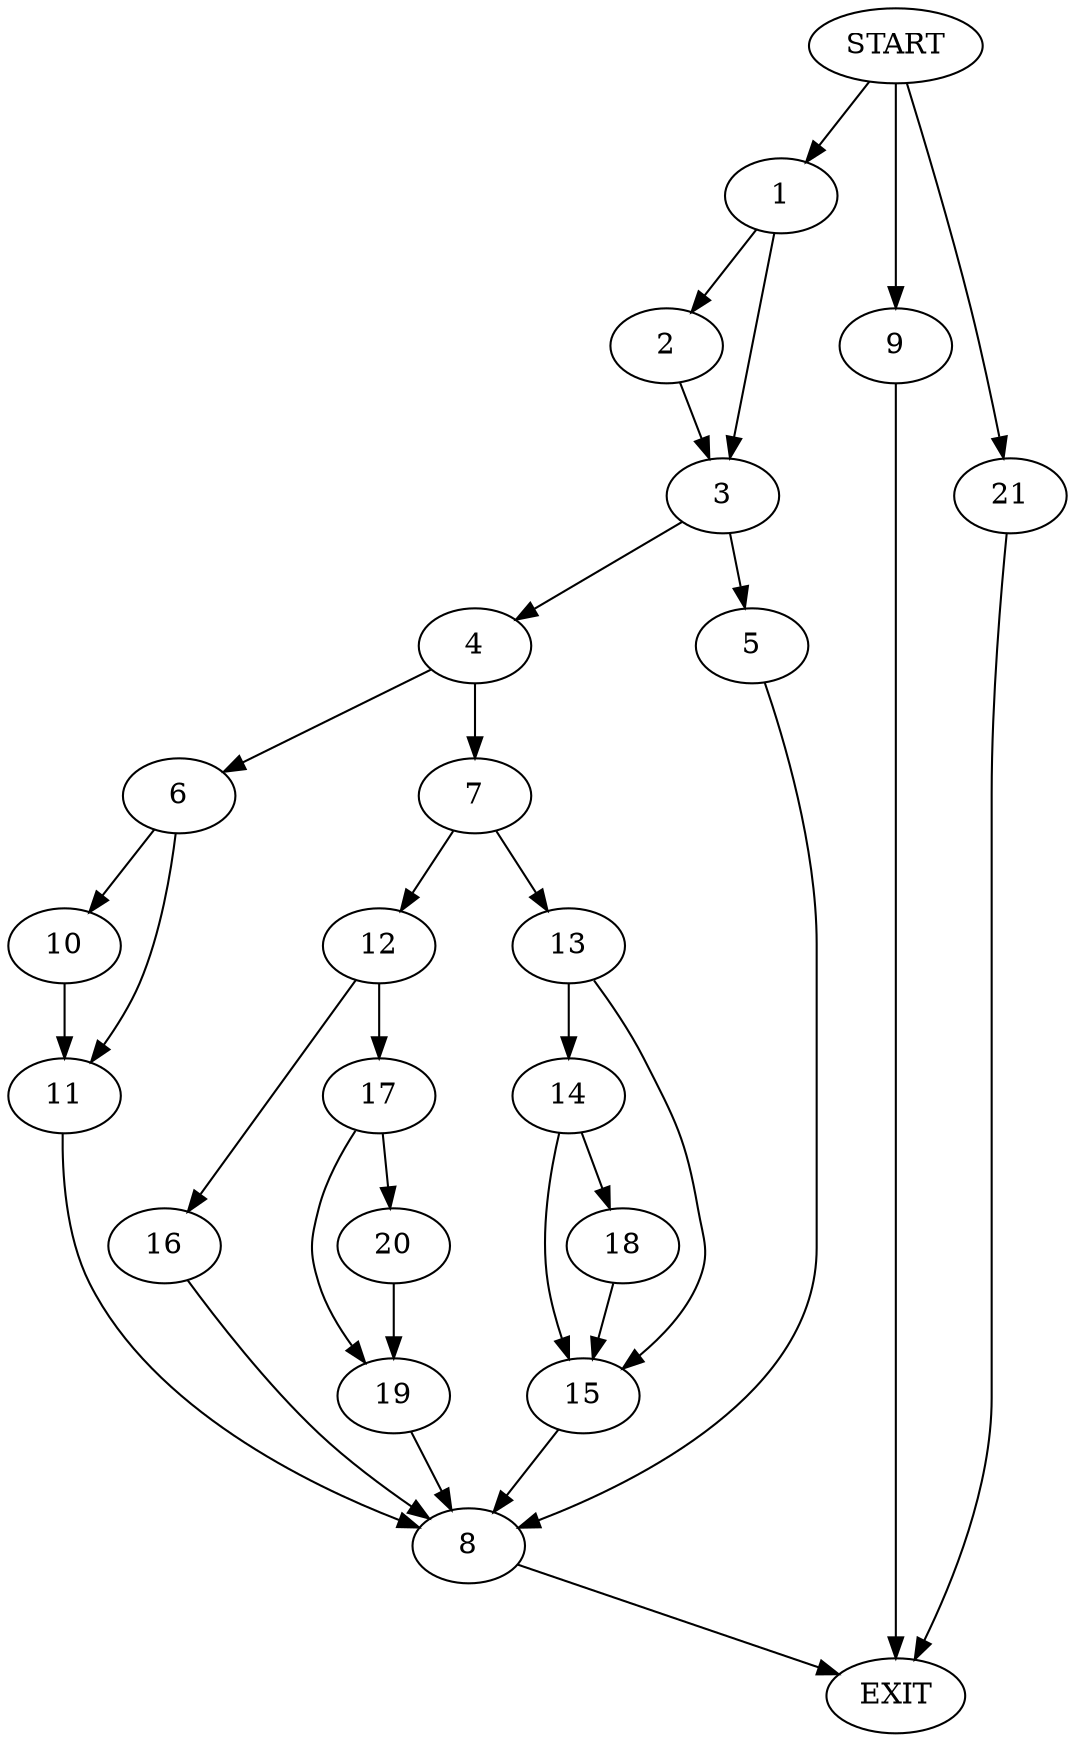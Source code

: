 digraph {
0 [label="START"]
22 [label="EXIT"]
0 -> 1
1 -> 2
1 -> 3
3 -> 4
3 -> 5
2 -> 3
4 -> 6
4 -> 7
5 -> 8
0 -> 9
9 -> 22
8 -> 22
6 -> 10
6 -> 11
7 -> 12
7 -> 13
10 -> 11
11 -> 8
13 -> 14
13 -> 15
12 -> 16
12 -> 17
15 -> 8
14 -> 18
14 -> 15
18 -> 15
17 -> 19
17 -> 20
16 -> 8
19 -> 8
20 -> 19
0 -> 21
21 -> 22
}
